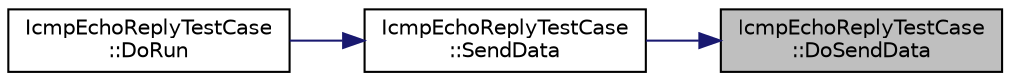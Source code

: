 digraph "IcmpEchoReplyTestCase::DoSendData"
{
 // LATEX_PDF_SIZE
  edge [fontname="Helvetica",fontsize="10",labelfontname="Helvetica",labelfontsize="10"];
  node [fontname="Helvetica",fontsize="10",shape=record];
  rankdir="RL";
  Node1 [label="IcmpEchoReplyTestCase\l::DoSendData",height=0.2,width=0.4,color="black", fillcolor="grey75", style="filled", fontcolor="black",tooltip=" "];
  Node1 -> Node2 [dir="back",color="midnightblue",fontsize="10",style="solid",fontname="Helvetica"];
  Node2 [label="IcmpEchoReplyTestCase\l::SendData",height=0.2,width=0.4,color="black", fillcolor="white", style="filled",URL="$class_icmp_echo_reply_test_case.html#a6c46d81c364ef9e3ffda07099c736acf",tooltip=" "];
  Node2 -> Node3 [dir="back",color="midnightblue",fontsize="10",style="solid",fontname="Helvetica"];
  Node3 [label="IcmpEchoReplyTestCase\l::DoRun",height=0.2,width=0.4,color="black", fillcolor="white", style="filled",URL="$class_icmp_echo_reply_test_case.html#a9f73985659d7b2102e1cefe50d8b9635",tooltip="Implementation to actually run this TestCase."];
}
